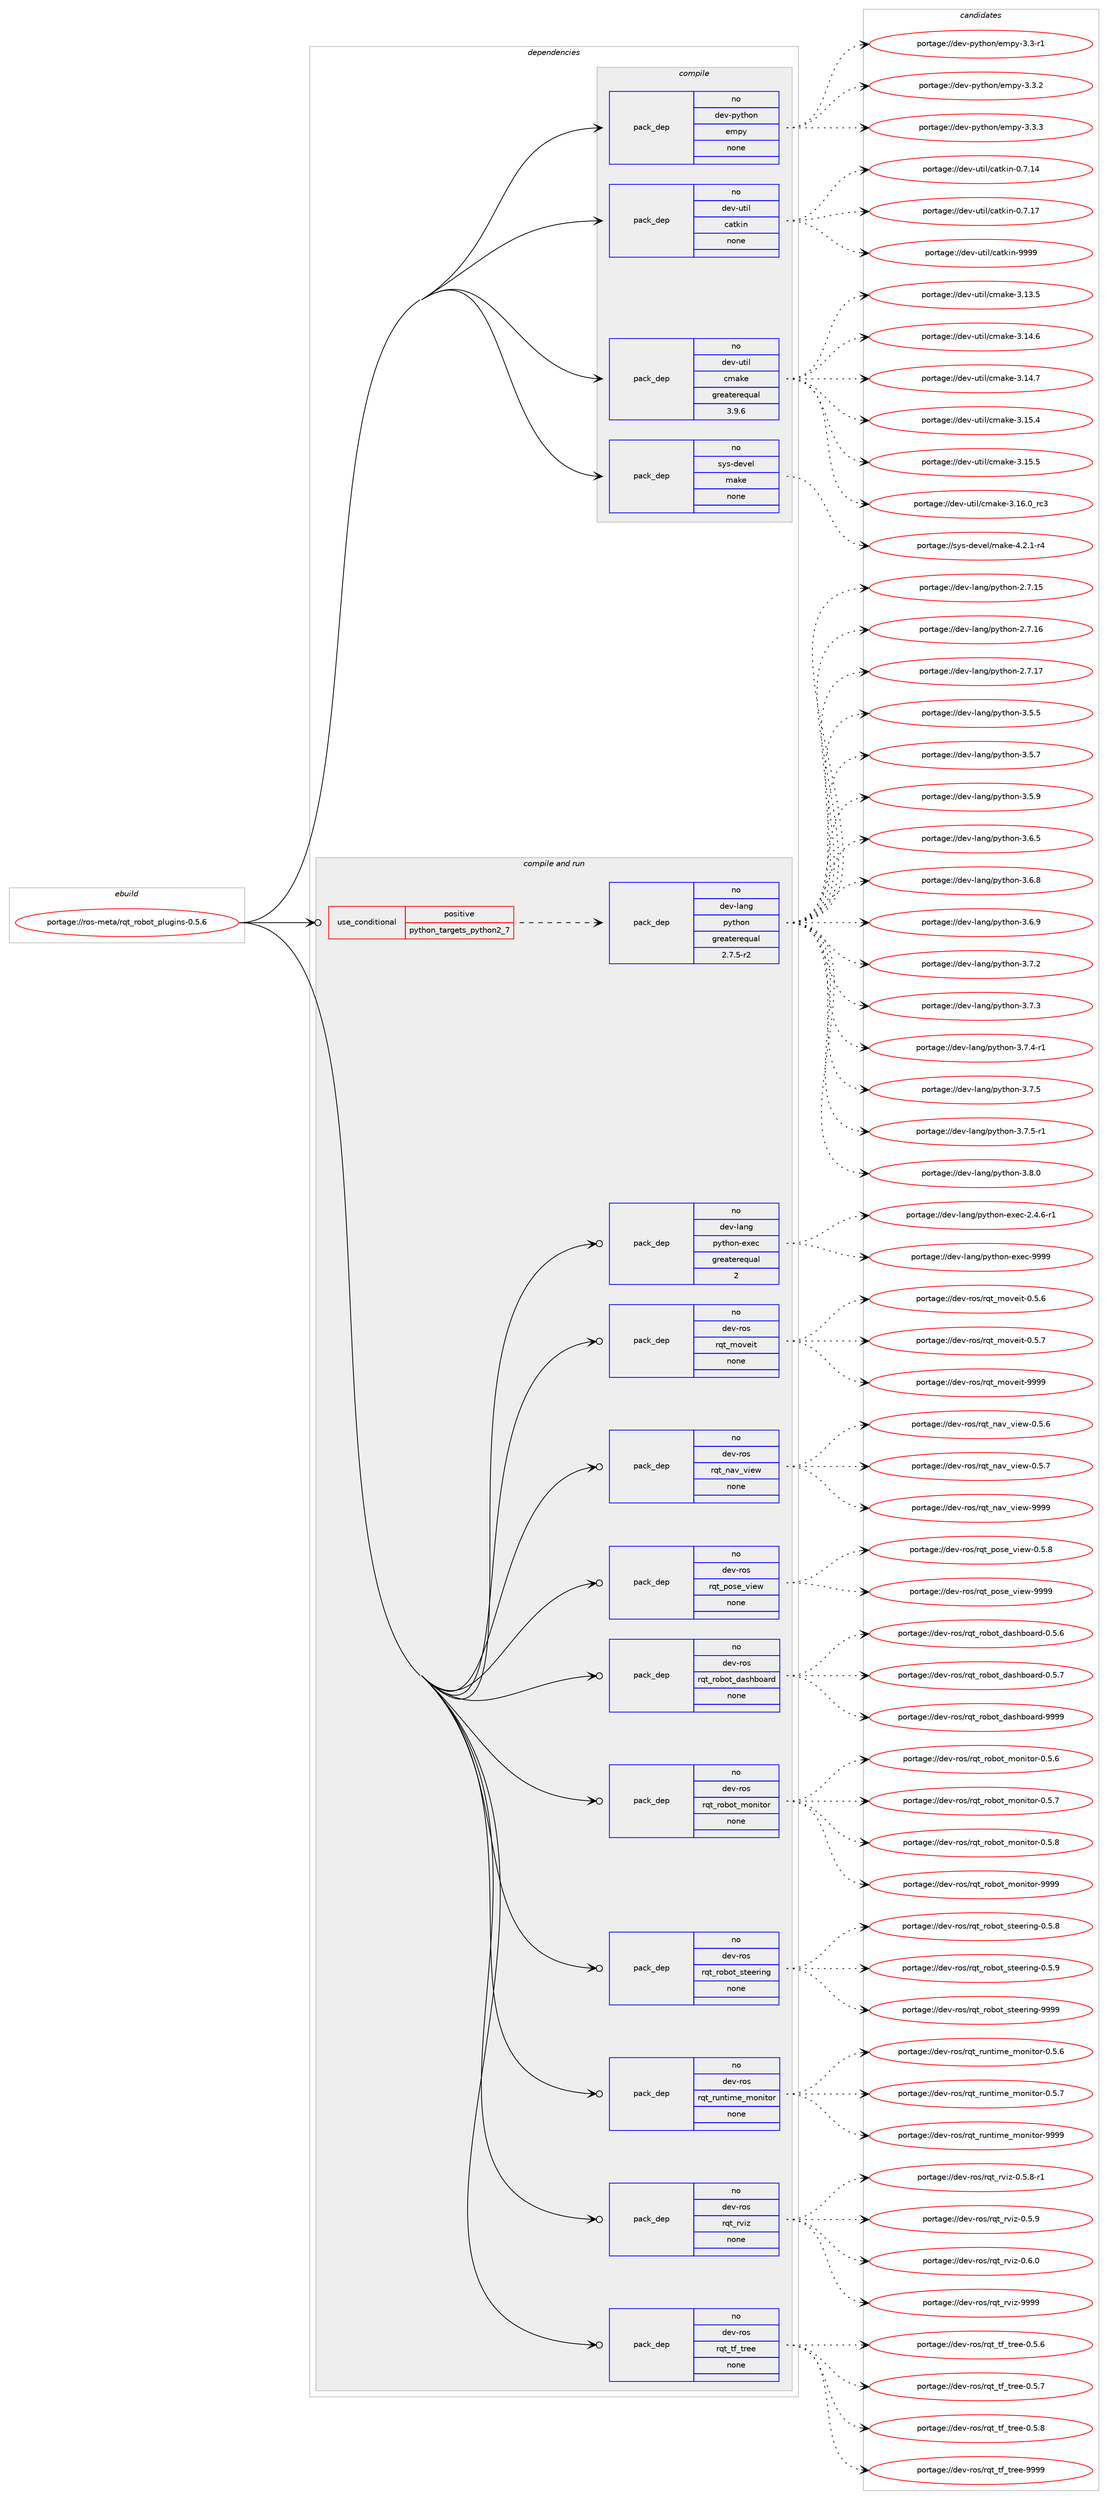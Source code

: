 digraph prolog {

# *************
# Graph options
# *************

newrank=true;
concentrate=true;
compound=true;
graph [rankdir=LR,fontname=Helvetica,fontsize=10,ranksep=1.5];#, ranksep=2.5, nodesep=0.2];
edge  [arrowhead=vee];
node  [fontname=Helvetica,fontsize=10];

# **********
# The ebuild
# **********

subgraph cluster_leftcol {
color=gray;
rank=same;
label=<<i>ebuild</i>>;
id [label="portage://ros-meta/rqt_robot_plugins-0.5.6", color=red, width=4, href="../ros-meta/rqt_robot_plugins-0.5.6.svg"];
}

# ****************
# The dependencies
# ****************

subgraph cluster_midcol {
color=gray;
label=<<i>dependencies</i>>;
subgraph cluster_compile {
fillcolor="#eeeeee";
style=filled;
label=<<i>compile</i>>;
subgraph pack280248 {
dependency381639 [label=<<TABLE BORDER="0" CELLBORDER="1" CELLSPACING="0" CELLPADDING="4" WIDTH="220"><TR><TD ROWSPAN="6" CELLPADDING="30">pack_dep</TD></TR><TR><TD WIDTH="110">no</TD></TR><TR><TD>dev-python</TD></TR><TR><TD>empy</TD></TR><TR><TD>none</TD></TR><TR><TD></TD></TR></TABLE>>, shape=none, color=blue];
}
id:e -> dependency381639:w [weight=20,style="solid",arrowhead="vee"];
subgraph pack280249 {
dependency381640 [label=<<TABLE BORDER="0" CELLBORDER="1" CELLSPACING="0" CELLPADDING="4" WIDTH="220"><TR><TD ROWSPAN="6" CELLPADDING="30">pack_dep</TD></TR><TR><TD WIDTH="110">no</TD></TR><TR><TD>dev-util</TD></TR><TR><TD>catkin</TD></TR><TR><TD>none</TD></TR><TR><TD></TD></TR></TABLE>>, shape=none, color=blue];
}
id:e -> dependency381640:w [weight=20,style="solid",arrowhead="vee"];
subgraph pack280250 {
dependency381641 [label=<<TABLE BORDER="0" CELLBORDER="1" CELLSPACING="0" CELLPADDING="4" WIDTH="220"><TR><TD ROWSPAN="6" CELLPADDING="30">pack_dep</TD></TR><TR><TD WIDTH="110">no</TD></TR><TR><TD>dev-util</TD></TR><TR><TD>cmake</TD></TR><TR><TD>greaterequal</TD></TR><TR><TD>3.9.6</TD></TR></TABLE>>, shape=none, color=blue];
}
id:e -> dependency381641:w [weight=20,style="solid",arrowhead="vee"];
subgraph pack280251 {
dependency381642 [label=<<TABLE BORDER="0" CELLBORDER="1" CELLSPACING="0" CELLPADDING="4" WIDTH="220"><TR><TD ROWSPAN="6" CELLPADDING="30">pack_dep</TD></TR><TR><TD WIDTH="110">no</TD></TR><TR><TD>sys-devel</TD></TR><TR><TD>make</TD></TR><TR><TD>none</TD></TR><TR><TD></TD></TR></TABLE>>, shape=none, color=blue];
}
id:e -> dependency381642:w [weight=20,style="solid",arrowhead="vee"];
}
subgraph cluster_compileandrun {
fillcolor="#eeeeee";
style=filled;
label=<<i>compile and run</i>>;
subgraph cond94973 {
dependency381643 [label=<<TABLE BORDER="0" CELLBORDER="1" CELLSPACING="0" CELLPADDING="4"><TR><TD ROWSPAN="3" CELLPADDING="10">use_conditional</TD></TR><TR><TD>positive</TD></TR><TR><TD>python_targets_python2_7</TD></TR></TABLE>>, shape=none, color=red];
subgraph pack280252 {
dependency381644 [label=<<TABLE BORDER="0" CELLBORDER="1" CELLSPACING="0" CELLPADDING="4" WIDTH="220"><TR><TD ROWSPAN="6" CELLPADDING="30">pack_dep</TD></TR><TR><TD WIDTH="110">no</TD></TR><TR><TD>dev-lang</TD></TR><TR><TD>python</TD></TR><TR><TD>greaterequal</TD></TR><TR><TD>2.7.5-r2</TD></TR></TABLE>>, shape=none, color=blue];
}
dependency381643:e -> dependency381644:w [weight=20,style="dashed",arrowhead="vee"];
}
id:e -> dependency381643:w [weight=20,style="solid",arrowhead="odotvee"];
subgraph pack280253 {
dependency381645 [label=<<TABLE BORDER="0" CELLBORDER="1" CELLSPACING="0" CELLPADDING="4" WIDTH="220"><TR><TD ROWSPAN="6" CELLPADDING="30">pack_dep</TD></TR><TR><TD WIDTH="110">no</TD></TR><TR><TD>dev-lang</TD></TR><TR><TD>python-exec</TD></TR><TR><TD>greaterequal</TD></TR><TR><TD>2</TD></TR></TABLE>>, shape=none, color=blue];
}
id:e -> dependency381645:w [weight=20,style="solid",arrowhead="odotvee"];
subgraph pack280254 {
dependency381646 [label=<<TABLE BORDER="0" CELLBORDER="1" CELLSPACING="0" CELLPADDING="4" WIDTH="220"><TR><TD ROWSPAN="6" CELLPADDING="30">pack_dep</TD></TR><TR><TD WIDTH="110">no</TD></TR><TR><TD>dev-ros</TD></TR><TR><TD>rqt_moveit</TD></TR><TR><TD>none</TD></TR><TR><TD></TD></TR></TABLE>>, shape=none, color=blue];
}
id:e -> dependency381646:w [weight=20,style="solid",arrowhead="odotvee"];
subgraph pack280255 {
dependency381647 [label=<<TABLE BORDER="0" CELLBORDER="1" CELLSPACING="0" CELLPADDING="4" WIDTH="220"><TR><TD ROWSPAN="6" CELLPADDING="30">pack_dep</TD></TR><TR><TD WIDTH="110">no</TD></TR><TR><TD>dev-ros</TD></TR><TR><TD>rqt_nav_view</TD></TR><TR><TD>none</TD></TR><TR><TD></TD></TR></TABLE>>, shape=none, color=blue];
}
id:e -> dependency381647:w [weight=20,style="solid",arrowhead="odotvee"];
subgraph pack280256 {
dependency381648 [label=<<TABLE BORDER="0" CELLBORDER="1" CELLSPACING="0" CELLPADDING="4" WIDTH="220"><TR><TD ROWSPAN="6" CELLPADDING="30">pack_dep</TD></TR><TR><TD WIDTH="110">no</TD></TR><TR><TD>dev-ros</TD></TR><TR><TD>rqt_pose_view</TD></TR><TR><TD>none</TD></TR><TR><TD></TD></TR></TABLE>>, shape=none, color=blue];
}
id:e -> dependency381648:w [weight=20,style="solid",arrowhead="odotvee"];
subgraph pack280257 {
dependency381649 [label=<<TABLE BORDER="0" CELLBORDER="1" CELLSPACING="0" CELLPADDING="4" WIDTH="220"><TR><TD ROWSPAN="6" CELLPADDING="30">pack_dep</TD></TR><TR><TD WIDTH="110">no</TD></TR><TR><TD>dev-ros</TD></TR><TR><TD>rqt_robot_dashboard</TD></TR><TR><TD>none</TD></TR><TR><TD></TD></TR></TABLE>>, shape=none, color=blue];
}
id:e -> dependency381649:w [weight=20,style="solid",arrowhead="odotvee"];
subgraph pack280258 {
dependency381650 [label=<<TABLE BORDER="0" CELLBORDER="1" CELLSPACING="0" CELLPADDING="4" WIDTH="220"><TR><TD ROWSPAN="6" CELLPADDING="30">pack_dep</TD></TR><TR><TD WIDTH="110">no</TD></TR><TR><TD>dev-ros</TD></TR><TR><TD>rqt_robot_monitor</TD></TR><TR><TD>none</TD></TR><TR><TD></TD></TR></TABLE>>, shape=none, color=blue];
}
id:e -> dependency381650:w [weight=20,style="solid",arrowhead="odotvee"];
subgraph pack280259 {
dependency381651 [label=<<TABLE BORDER="0" CELLBORDER="1" CELLSPACING="0" CELLPADDING="4" WIDTH="220"><TR><TD ROWSPAN="6" CELLPADDING="30">pack_dep</TD></TR><TR><TD WIDTH="110">no</TD></TR><TR><TD>dev-ros</TD></TR><TR><TD>rqt_robot_steering</TD></TR><TR><TD>none</TD></TR><TR><TD></TD></TR></TABLE>>, shape=none, color=blue];
}
id:e -> dependency381651:w [weight=20,style="solid",arrowhead="odotvee"];
subgraph pack280260 {
dependency381652 [label=<<TABLE BORDER="0" CELLBORDER="1" CELLSPACING="0" CELLPADDING="4" WIDTH="220"><TR><TD ROWSPAN="6" CELLPADDING="30">pack_dep</TD></TR><TR><TD WIDTH="110">no</TD></TR><TR><TD>dev-ros</TD></TR><TR><TD>rqt_runtime_monitor</TD></TR><TR><TD>none</TD></TR><TR><TD></TD></TR></TABLE>>, shape=none, color=blue];
}
id:e -> dependency381652:w [weight=20,style="solid",arrowhead="odotvee"];
subgraph pack280261 {
dependency381653 [label=<<TABLE BORDER="0" CELLBORDER="1" CELLSPACING="0" CELLPADDING="4" WIDTH="220"><TR><TD ROWSPAN="6" CELLPADDING="30">pack_dep</TD></TR><TR><TD WIDTH="110">no</TD></TR><TR><TD>dev-ros</TD></TR><TR><TD>rqt_rviz</TD></TR><TR><TD>none</TD></TR><TR><TD></TD></TR></TABLE>>, shape=none, color=blue];
}
id:e -> dependency381653:w [weight=20,style="solid",arrowhead="odotvee"];
subgraph pack280262 {
dependency381654 [label=<<TABLE BORDER="0" CELLBORDER="1" CELLSPACING="0" CELLPADDING="4" WIDTH="220"><TR><TD ROWSPAN="6" CELLPADDING="30">pack_dep</TD></TR><TR><TD WIDTH="110">no</TD></TR><TR><TD>dev-ros</TD></TR><TR><TD>rqt_tf_tree</TD></TR><TR><TD>none</TD></TR><TR><TD></TD></TR></TABLE>>, shape=none, color=blue];
}
id:e -> dependency381654:w [weight=20,style="solid",arrowhead="odotvee"];
}
subgraph cluster_run {
fillcolor="#eeeeee";
style=filled;
label=<<i>run</i>>;
}
}

# **************
# The candidates
# **************

subgraph cluster_choices {
rank=same;
color=gray;
label=<<i>candidates</i>>;

subgraph choice280248 {
color=black;
nodesep=1;
choiceportage1001011184511212111610411111047101109112121455146514511449 [label="portage://dev-python/empy-3.3-r1", color=red, width=4,href="../dev-python/empy-3.3-r1.svg"];
choiceportage1001011184511212111610411111047101109112121455146514650 [label="portage://dev-python/empy-3.3.2", color=red, width=4,href="../dev-python/empy-3.3.2.svg"];
choiceportage1001011184511212111610411111047101109112121455146514651 [label="portage://dev-python/empy-3.3.3", color=red, width=4,href="../dev-python/empy-3.3.3.svg"];
dependency381639:e -> choiceportage1001011184511212111610411111047101109112121455146514511449:w [style=dotted,weight="100"];
dependency381639:e -> choiceportage1001011184511212111610411111047101109112121455146514650:w [style=dotted,weight="100"];
dependency381639:e -> choiceportage1001011184511212111610411111047101109112121455146514651:w [style=dotted,weight="100"];
}
subgraph choice280249 {
color=black;
nodesep=1;
choiceportage1001011184511711610510847999711610710511045484655464952 [label="portage://dev-util/catkin-0.7.14", color=red, width=4,href="../dev-util/catkin-0.7.14.svg"];
choiceportage1001011184511711610510847999711610710511045484655464955 [label="portage://dev-util/catkin-0.7.17", color=red, width=4,href="../dev-util/catkin-0.7.17.svg"];
choiceportage100101118451171161051084799971161071051104557575757 [label="portage://dev-util/catkin-9999", color=red, width=4,href="../dev-util/catkin-9999.svg"];
dependency381640:e -> choiceportage1001011184511711610510847999711610710511045484655464952:w [style=dotted,weight="100"];
dependency381640:e -> choiceportage1001011184511711610510847999711610710511045484655464955:w [style=dotted,weight="100"];
dependency381640:e -> choiceportage100101118451171161051084799971161071051104557575757:w [style=dotted,weight="100"];
}
subgraph choice280250 {
color=black;
nodesep=1;
choiceportage1001011184511711610510847991099710710145514649514653 [label="portage://dev-util/cmake-3.13.5", color=red, width=4,href="../dev-util/cmake-3.13.5.svg"];
choiceportage1001011184511711610510847991099710710145514649524654 [label="portage://dev-util/cmake-3.14.6", color=red, width=4,href="../dev-util/cmake-3.14.6.svg"];
choiceportage1001011184511711610510847991099710710145514649524655 [label="portage://dev-util/cmake-3.14.7", color=red, width=4,href="../dev-util/cmake-3.14.7.svg"];
choiceportage1001011184511711610510847991099710710145514649534652 [label="portage://dev-util/cmake-3.15.4", color=red, width=4,href="../dev-util/cmake-3.15.4.svg"];
choiceportage1001011184511711610510847991099710710145514649534653 [label="portage://dev-util/cmake-3.15.5", color=red, width=4,href="../dev-util/cmake-3.15.5.svg"];
choiceportage1001011184511711610510847991099710710145514649544648951149951 [label="portage://dev-util/cmake-3.16.0_rc3", color=red, width=4,href="../dev-util/cmake-3.16.0_rc3.svg"];
dependency381641:e -> choiceportage1001011184511711610510847991099710710145514649514653:w [style=dotted,weight="100"];
dependency381641:e -> choiceportage1001011184511711610510847991099710710145514649524654:w [style=dotted,weight="100"];
dependency381641:e -> choiceportage1001011184511711610510847991099710710145514649524655:w [style=dotted,weight="100"];
dependency381641:e -> choiceportage1001011184511711610510847991099710710145514649534652:w [style=dotted,weight="100"];
dependency381641:e -> choiceportage1001011184511711610510847991099710710145514649534653:w [style=dotted,weight="100"];
dependency381641:e -> choiceportage1001011184511711610510847991099710710145514649544648951149951:w [style=dotted,weight="100"];
}
subgraph choice280251 {
color=black;
nodesep=1;
choiceportage1151211154510010111810110847109971071014552465046494511452 [label="portage://sys-devel/make-4.2.1-r4", color=red, width=4,href="../sys-devel/make-4.2.1-r4.svg"];
dependency381642:e -> choiceportage1151211154510010111810110847109971071014552465046494511452:w [style=dotted,weight="100"];
}
subgraph choice280252 {
color=black;
nodesep=1;
choiceportage10010111845108971101034711212111610411111045504655464953 [label="portage://dev-lang/python-2.7.15", color=red, width=4,href="../dev-lang/python-2.7.15.svg"];
choiceportage10010111845108971101034711212111610411111045504655464954 [label="portage://dev-lang/python-2.7.16", color=red, width=4,href="../dev-lang/python-2.7.16.svg"];
choiceportage10010111845108971101034711212111610411111045504655464955 [label="portage://dev-lang/python-2.7.17", color=red, width=4,href="../dev-lang/python-2.7.17.svg"];
choiceportage100101118451089711010347112121116104111110455146534653 [label="portage://dev-lang/python-3.5.5", color=red, width=4,href="../dev-lang/python-3.5.5.svg"];
choiceportage100101118451089711010347112121116104111110455146534655 [label="portage://dev-lang/python-3.5.7", color=red, width=4,href="../dev-lang/python-3.5.7.svg"];
choiceportage100101118451089711010347112121116104111110455146534657 [label="portage://dev-lang/python-3.5.9", color=red, width=4,href="../dev-lang/python-3.5.9.svg"];
choiceportage100101118451089711010347112121116104111110455146544653 [label="portage://dev-lang/python-3.6.5", color=red, width=4,href="../dev-lang/python-3.6.5.svg"];
choiceportage100101118451089711010347112121116104111110455146544656 [label="portage://dev-lang/python-3.6.8", color=red, width=4,href="../dev-lang/python-3.6.8.svg"];
choiceportage100101118451089711010347112121116104111110455146544657 [label="portage://dev-lang/python-3.6.9", color=red, width=4,href="../dev-lang/python-3.6.9.svg"];
choiceportage100101118451089711010347112121116104111110455146554650 [label="portage://dev-lang/python-3.7.2", color=red, width=4,href="../dev-lang/python-3.7.2.svg"];
choiceportage100101118451089711010347112121116104111110455146554651 [label="portage://dev-lang/python-3.7.3", color=red, width=4,href="../dev-lang/python-3.7.3.svg"];
choiceportage1001011184510897110103471121211161041111104551465546524511449 [label="portage://dev-lang/python-3.7.4-r1", color=red, width=4,href="../dev-lang/python-3.7.4-r1.svg"];
choiceportage100101118451089711010347112121116104111110455146554653 [label="portage://dev-lang/python-3.7.5", color=red, width=4,href="../dev-lang/python-3.7.5.svg"];
choiceportage1001011184510897110103471121211161041111104551465546534511449 [label="portage://dev-lang/python-3.7.5-r1", color=red, width=4,href="../dev-lang/python-3.7.5-r1.svg"];
choiceportage100101118451089711010347112121116104111110455146564648 [label="portage://dev-lang/python-3.8.0", color=red, width=4,href="../dev-lang/python-3.8.0.svg"];
dependency381644:e -> choiceportage10010111845108971101034711212111610411111045504655464953:w [style=dotted,weight="100"];
dependency381644:e -> choiceportage10010111845108971101034711212111610411111045504655464954:w [style=dotted,weight="100"];
dependency381644:e -> choiceportage10010111845108971101034711212111610411111045504655464955:w [style=dotted,weight="100"];
dependency381644:e -> choiceportage100101118451089711010347112121116104111110455146534653:w [style=dotted,weight="100"];
dependency381644:e -> choiceportage100101118451089711010347112121116104111110455146534655:w [style=dotted,weight="100"];
dependency381644:e -> choiceportage100101118451089711010347112121116104111110455146534657:w [style=dotted,weight="100"];
dependency381644:e -> choiceportage100101118451089711010347112121116104111110455146544653:w [style=dotted,weight="100"];
dependency381644:e -> choiceportage100101118451089711010347112121116104111110455146544656:w [style=dotted,weight="100"];
dependency381644:e -> choiceportage100101118451089711010347112121116104111110455146544657:w [style=dotted,weight="100"];
dependency381644:e -> choiceportage100101118451089711010347112121116104111110455146554650:w [style=dotted,weight="100"];
dependency381644:e -> choiceportage100101118451089711010347112121116104111110455146554651:w [style=dotted,weight="100"];
dependency381644:e -> choiceportage1001011184510897110103471121211161041111104551465546524511449:w [style=dotted,weight="100"];
dependency381644:e -> choiceportage100101118451089711010347112121116104111110455146554653:w [style=dotted,weight="100"];
dependency381644:e -> choiceportage1001011184510897110103471121211161041111104551465546534511449:w [style=dotted,weight="100"];
dependency381644:e -> choiceportage100101118451089711010347112121116104111110455146564648:w [style=dotted,weight="100"];
}
subgraph choice280253 {
color=black;
nodesep=1;
choiceportage10010111845108971101034711212111610411111045101120101994550465246544511449 [label="portage://dev-lang/python-exec-2.4.6-r1", color=red, width=4,href="../dev-lang/python-exec-2.4.6-r1.svg"];
choiceportage10010111845108971101034711212111610411111045101120101994557575757 [label="portage://dev-lang/python-exec-9999", color=red, width=4,href="../dev-lang/python-exec-9999.svg"];
dependency381645:e -> choiceportage10010111845108971101034711212111610411111045101120101994550465246544511449:w [style=dotted,weight="100"];
dependency381645:e -> choiceportage10010111845108971101034711212111610411111045101120101994557575757:w [style=dotted,weight="100"];
}
subgraph choice280254 {
color=black;
nodesep=1;
choiceportage100101118451141111154711411311695109111118101105116454846534654 [label="portage://dev-ros/rqt_moveit-0.5.6", color=red, width=4,href="../dev-ros/rqt_moveit-0.5.6.svg"];
choiceportage100101118451141111154711411311695109111118101105116454846534655 [label="portage://dev-ros/rqt_moveit-0.5.7", color=red, width=4,href="../dev-ros/rqt_moveit-0.5.7.svg"];
choiceportage1001011184511411111547114113116951091111181011051164557575757 [label="portage://dev-ros/rqt_moveit-9999", color=red, width=4,href="../dev-ros/rqt_moveit-9999.svg"];
dependency381646:e -> choiceportage100101118451141111154711411311695109111118101105116454846534654:w [style=dotted,weight="100"];
dependency381646:e -> choiceportage100101118451141111154711411311695109111118101105116454846534655:w [style=dotted,weight="100"];
dependency381646:e -> choiceportage1001011184511411111547114113116951091111181011051164557575757:w [style=dotted,weight="100"];
}
subgraph choice280255 {
color=black;
nodesep=1;
choiceportage1001011184511411111547114113116951109711895118105101119454846534654 [label="portage://dev-ros/rqt_nav_view-0.5.6", color=red, width=4,href="../dev-ros/rqt_nav_view-0.5.6.svg"];
choiceportage1001011184511411111547114113116951109711895118105101119454846534655 [label="portage://dev-ros/rqt_nav_view-0.5.7", color=red, width=4,href="../dev-ros/rqt_nav_view-0.5.7.svg"];
choiceportage10010111845114111115471141131169511097118951181051011194557575757 [label="portage://dev-ros/rqt_nav_view-9999", color=red, width=4,href="../dev-ros/rqt_nav_view-9999.svg"];
dependency381647:e -> choiceportage1001011184511411111547114113116951109711895118105101119454846534654:w [style=dotted,weight="100"];
dependency381647:e -> choiceportage1001011184511411111547114113116951109711895118105101119454846534655:w [style=dotted,weight="100"];
dependency381647:e -> choiceportage10010111845114111115471141131169511097118951181051011194557575757:w [style=dotted,weight="100"];
}
subgraph choice280256 {
color=black;
nodesep=1;
choiceportage10010111845114111115471141131169511211111510195118105101119454846534656 [label="portage://dev-ros/rqt_pose_view-0.5.8", color=red, width=4,href="../dev-ros/rqt_pose_view-0.5.8.svg"];
choiceportage100101118451141111154711411311695112111115101951181051011194557575757 [label="portage://dev-ros/rqt_pose_view-9999", color=red, width=4,href="../dev-ros/rqt_pose_view-9999.svg"];
dependency381648:e -> choiceportage10010111845114111115471141131169511211111510195118105101119454846534656:w [style=dotted,weight="100"];
dependency381648:e -> choiceportage100101118451141111154711411311695112111115101951181051011194557575757:w [style=dotted,weight="100"];
}
subgraph choice280257 {
color=black;
nodesep=1;
choiceportage1001011184511411111547114113116951141119811111695100971151049811197114100454846534654 [label="portage://dev-ros/rqt_robot_dashboard-0.5.6", color=red, width=4,href="../dev-ros/rqt_robot_dashboard-0.5.6.svg"];
choiceportage1001011184511411111547114113116951141119811111695100971151049811197114100454846534655 [label="portage://dev-ros/rqt_robot_dashboard-0.5.7", color=red, width=4,href="../dev-ros/rqt_robot_dashboard-0.5.7.svg"];
choiceportage10010111845114111115471141131169511411198111116951009711510498111971141004557575757 [label="portage://dev-ros/rqt_robot_dashboard-9999", color=red, width=4,href="../dev-ros/rqt_robot_dashboard-9999.svg"];
dependency381649:e -> choiceportage1001011184511411111547114113116951141119811111695100971151049811197114100454846534654:w [style=dotted,weight="100"];
dependency381649:e -> choiceportage1001011184511411111547114113116951141119811111695100971151049811197114100454846534655:w [style=dotted,weight="100"];
dependency381649:e -> choiceportage10010111845114111115471141131169511411198111116951009711510498111971141004557575757:w [style=dotted,weight="100"];
}
subgraph choice280258 {
color=black;
nodesep=1;
choiceportage1001011184511411111547114113116951141119811111695109111110105116111114454846534654 [label="portage://dev-ros/rqt_robot_monitor-0.5.6", color=red, width=4,href="../dev-ros/rqt_robot_monitor-0.5.6.svg"];
choiceportage1001011184511411111547114113116951141119811111695109111110105116111114454846534655 [label="portage://dev-ros/rqt_robot_monitor-0.5.7", color=red, width=4,href="../dev-ros/rqt_robot_monitor-0.5.7.svg"];
choiceportage1001011184511411111547114113116951141119811111695109111110105116111114454846534656 [label="portage://dev-ros/rqt_robot_monitor-0.5.8", color=red, width=4,href="../dev-ros/rqt_robot_monitor-0.5.8.svg"];
choiceportage10010111845114111115471141131169511411198111116951091111101051161111144557575757 [label="portage://dev-ros/rqt_robot_monitor-9999", color=red, width=4,href="../dev-ros/rqt_robot_monitor-9999.svg"];
dependency381650:e -> choiceportage1001011184511411111547114113116951141119811111695109111110105116111114454846534654:w [style=dotted,weight="100"];
dependency381650:e -> choiceportage1001011184511411111547114113116951141119811111695109111110105116111114454846534655:w [style=dotted,weight="100"];
dependency381650:e -> choiceportage1001011184511411111547114113116951141119811111695109111110105116111114454846534656:w [style=dotted,weight="100"];
dependency381650:e -> choiceportage10010111845114111115471141131169511411198111116951091111101051161111144557575757:w [style=dotted,weight="100"];
}
subgraph choice280259 {
color=black;
nodesep=1;
choiceportage1001011184511411111547114113116951141119811111695115116101101114105110103454846534656 [label="portage://dev-ros/rqt_robot_steering-0.5.8", color=red, width=4,href="../dev-ros/rqt_robot_steering-0.5.8.svg"];
choiceportage1001011184511411111547114113116951141119811111695115116101101114105110103454846534657 [label="portage://dev-ros/rqt_robot_steering-0.5.9", color=red, width=4,href="../dev-ros/rqt_robot_steering-0.5.9.svg"];
choiceportage10010111845114111115471141131169511411198111116951151161011011141051101034557575757 [label="portage://dev-ros/rqt_robot_steering-9999", color=red, width=4,href="../dev-ros/rqt_robot_steering-9999.svg"];
dependency381651:e -> choiceportage1001011184511411111547114113116951141119811111695115116101101114105110103454846534656:w [style=dotted,weight="100"];
dependency381651:e -> choiceportage1001011184511411111547114113116951141119811111695115116101101114105110103454846534657:w [style=dotted,weight="100"];
dependency381651:e -> choiceportage10010111845114111115471141131169511411198111116951151161011011141051101034557575757:w [style=dotted,weight="100"];
}
subgraph choice280260 {
color=black;
nodesep=1;
choiceportage10010111845114111115471141131169511411711011610510910195109111110105116111114454846534654 [label="portage://dev-ros/rqt_runtime_monitor-0.5.6", color=red, width=4,href="../dev-ros/rqt_runtime_monitor-0.5.6.svg"];
choiceportage10010111845114111115471141131169511411711011610510910195109111110105116111114454846534655 [label="portage://dev-ros/rqt_runtime_monitor-0.5.7", color=red, width=4,href="../dev-ros/rqt_runtime_monitor-0.5.7.svg"];
choiceportage100101118451141111154711411311695114117110116105109101951091111101051161111144557575757 [label="portage://dev-ros/rqt_runtime_monitor-9999", color=red, width=4,href="../dev-ros/rqt_runtime_monitor-9999.svg"];
dependency381652:e -> choiceportage10010111845114111115471141131169511411711011610510910195109111110105116111114454846534654:w [style=dotted,weight="100"];
dependency381652:e -> choiceportage10010111845114111115471141131169511411711011610510910195109111110105116111114454846534655:w [style=dotted,weight="100"];
dependency381652:e -> choiceportage100101118451141111154711411311695114117110116105109101951091111101051161111144557575757:w [style=dotted,weight="100"];
}
subgraph choice280261 {
color=black;
nodesep=1;
choiceportage1001011184511411111547114113116951141181051224548465346564511449 [label="portage://dev-ros/rqt_rviz-0.5.8-r1", color=red, width=4,href="../dev-ros/rqt_rviz-0.5.8-r1.svg"];
choiceportage100101118451141111154711411311695114118105122454846534657 [label="portage://dev-ros/rqt_rviz-0.5.9", color=red, width=4,href="../dev-ros/rqt_rviz-0.5.9.svg"];
choiceportage100101118451141111154711411311695114118105122454846544648 [label="portage://dev-ros/rqt_rviz-0.6.0", color=red, width=4,href="../dev-ros/rqt_rviz-0.6.0.svg"];
choiceportage1001011184511411111547114113116951141181051224557575757 [label="portage://dev-ros/rqt_rviz-9999", color=red, width=4,href="../dev-ros/rqt_rviz-9999.svg"];
dependency381653:e -> choiceportage1001011184511411111547114113116951141181051224548465346564511449:w [style=dotted,weight="100"];
dependency381653:e -> choiceportage100101118451141111154711411311695114118105122454846534657:w [style=dotted,weight="100"];
dependency381653:e -> choiceportage100101118451141111154711411311695114118105122454846544648:w [style=dotted,weight="100"];
dependency381653:e -> choiceportage1001011184511411111547114113116951141181051224557575757:w [style=dotted,weight="100"];
}
subgraph choice280262 {
color=black;
nodesep=1;
choiceportage10010111845114111115471141131169511610295116114101101454846534654 [label="portage://dev-ros/rqt_tf_tree-0.5.6", color=red, width=4,href="../dev-ros/rqt_tf_tree-0.5.6.svg"];
choiceportage10010111845114111115471141131169511610295116114101101454846534655 [label="portage://dev-ros/rqt_tf_tree-0.5.7", color=red, width=4,href="../dev-ros/rqt_tf_tree-0.5.7.svg"];
choiceportage10010111845114111115471141131169511610295116114101101454846534656 [label="portage://dev-ros/rqt_tf_tree-0.5.8", color=red, width=4,href="../dev-ros/rqt_tf_tree-0.5.8.svg"];
choiceportage100101118451141111154711411311695116102951161141011014557575757 [label="portage://dev-ros/rqt_tf_tree-9999", color=red, width=4,href="../dev-ros/rqt_tf_tree-9999.svg"];
dependency381654:e -> choiceportage10010111845114111115471141131169511610295116114101101454846534654:w [style=dotted,weight="100"];
dependency381654:e -> choiceportage10010111845114111115471141131169511610295116114101101454846534655:w [style=dotted,weight="100"];
dependency381654:e -> choiceportage10010111845114111115471141131169511610295116114101101454846534656:w [style=dotted,weight="100"];
dependency381654:e -> choiceportage100101118451141111154711411311695116102951161141011014557575757:w [style=dotted,weight="100"];
}
}

}
